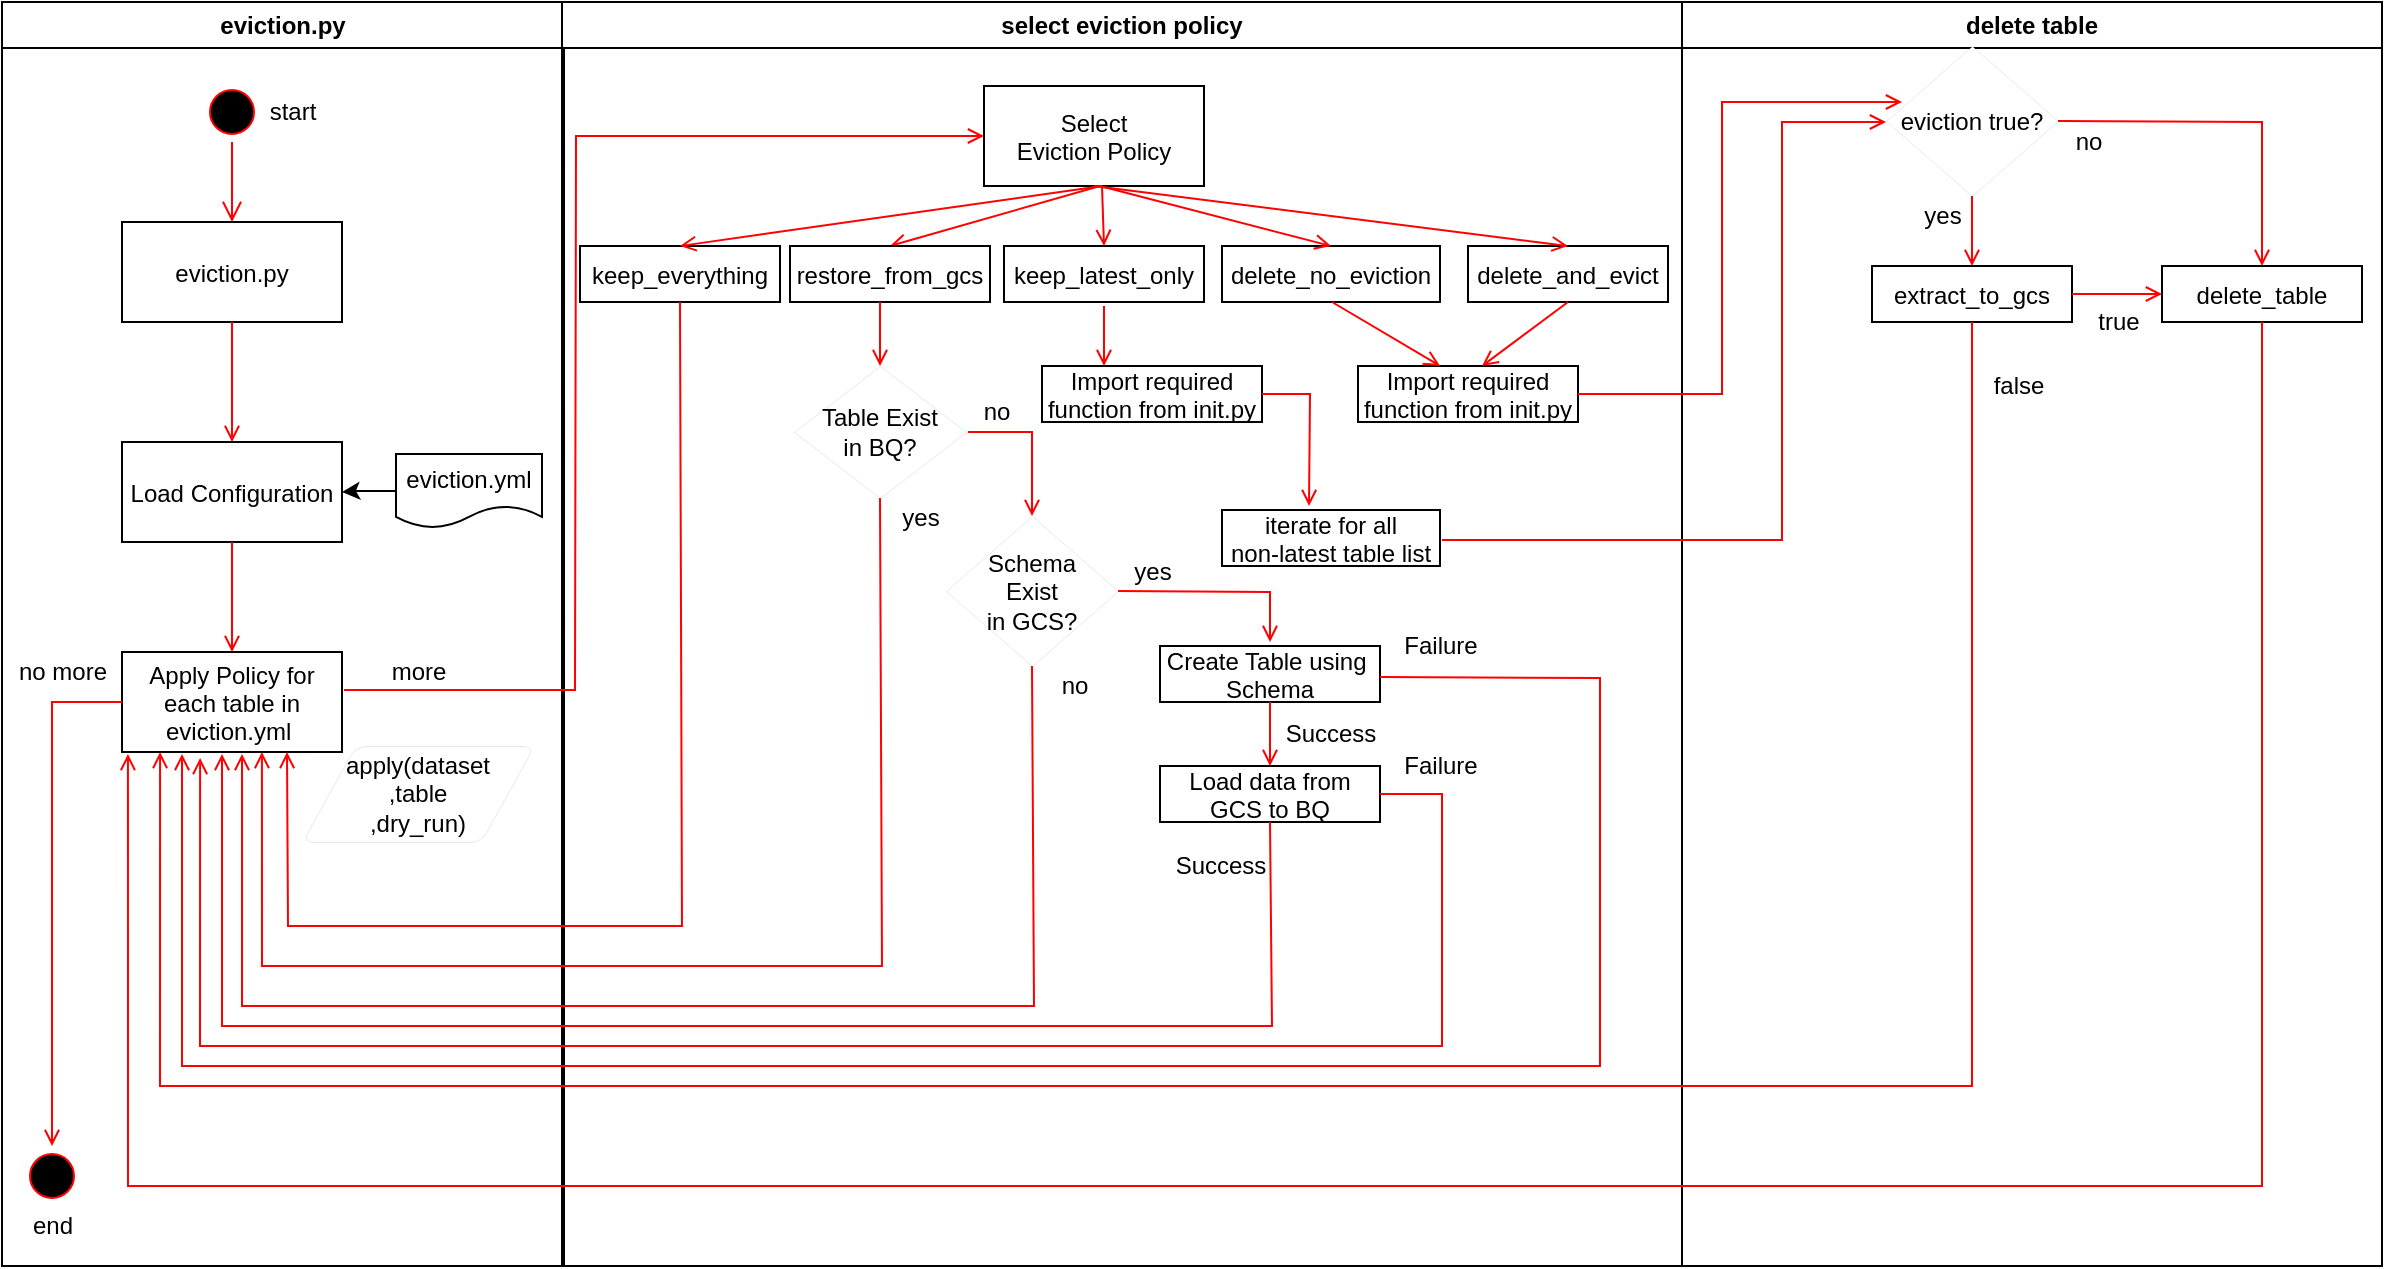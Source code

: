 <mxfile version="12.3.0" type="github" pages="1">
  <diagram name="Page-1" id="e7e014a7-5840-1c2e-5031-d8a46d1fe8dd">
    <mxGraphModel dx="1186" dy="715" grid="1" gridSize="10" guides="1" tooltips="1" connect="1" arrows="1" fold="1" page="1" pageScale="1" pageWidth="1169" pageHeight="826" background="#ffffff" math="0" shadow="0">
      <root>
        <mxCell id="0"/>
        <mxCell id="1" parent="0"/>
        <mxCell id="2" value="eviction.py" style="swimlane;whiteSpace=wrap" parent="1" vertex="1">
          <mxGeometry x="40" y="128" width="281" height="632" as="geometry"/>
        </mxCell>
        <mxCell id="5" value="" style="ellipse;shape=startState;fillColor=#000000;strokeColor=#ff0000;" parent="2" vertex="1">
          <mxGeometry x="100" y="40" width="30" height="30" as="geometry"/>
        </mxCell>
        <mxCell id="6" value="" style="edgeStyle=elbowEdgeStyle;elbow=horizontal;verticalAlign=bottom;endArrow=open;endSize=8;strokeColor=#FF0000;endFill=1;rounded=0" parent="2" source="5" target="7" edge="1">
          <mxGeometry x="100" y="40" as="geometry">
            <mxPoint x="115" y="110" as="targetPoint"/>
          </mxGeometry>
        </mxCell>
        <mxCell id="7" value="eviction.py" style="" parent="2" vertex="1">
          <mxGeometry x="60" y="110" width="110" height="50" as="geometry"/>
        </mxCell>
        <mxCell id="8" value="Load Configuration" style="" parent="2" vertex="1">
          <mxGeometry x="60" y="220" width="110" height="50" as="geometry"/>
        </mxCell>
        <mxCell id="9" value="" style="endArrow=open;strokeColor=#FF0000;endFill=1;rounded=0" parent="2" source="7" target="8" edge="1">
          <mxGeometry relative="1" as="geometry"/>
        </mxCell>
        <mxCell id="10" value="Apply Policy for&#xa; each table in &#xa;eviction.yml " style="" parent="2" vertex="1">
          <mxGeometry x="60" y="325" width="110" height="50" as="geometry"/>
        </mxCell>
        <mxCell id="11" value="" style="endArrow=open;strokeColor=#FF0000;endFill=1;rounded=0" parent="2" source="8" target="10" edge="1">
          <mxGeometry relative="1" as="geometry"/>
        </mxCell>
        <mxCell id="oaagkvBM30d2irfokbAs-44" value="" style="edgeStyle=orthogonalEdgeStyle;rounded=0;orthogonalLoop=1;jettySize=auto;html=1;" edge="1" parent="2" source="oaagkvBM30d2irfokbAs-42" target="8">
          <mxGeometry relative="1" as="geometry"/>
        </mxCell>
        <mxCell id="oaagkvBM30d2irfokbAs-42" value="eviction.yml" style="shape=document;whiteSpace=wrap;html=1;boundedLbl=1;" vertex="1" parent="2">
          <mxGeometry x="197" y="226" width="73" height="37" as="geometry"/>
        </mxCell>
        <mxCell id="oaagkvBM30d2irfokbAs-49" value="&lt;div&gt;apply(dataset&lt;/div&gt;&lt;div&gt;,table&lt;/div&gt;&lt;div&gt;,dry_run)&lt;/div&gt;" style="shape=parallelogram;html=1;strokeWidth=0;perimeter=parallelogramPerimeter;whiteSpace=wrap;rounded=1;arcSize=12;size=0.23;" vertex="1" parent="2">
          <mxGeometry x="150" y="372" width="116" height="48" as="geometry"/>
        </mxCell>
        <mxCell id="oaagkvBM30d2irfokbAs-172" value="more" style="text;html=1;align=center;verticalAlign=middle;resizable=0;points=[];;autosize=1;" vertex="1" parent="2">
          <mxGeometry x="188" y="325" width="40" height="20" as="geometry"/>
        </mxCell>
        <mxCell id="oaagkvBM30d2irfokbAs-173" value="" style="ellipse;shape=startState;fillColor=#000000;strokeColor=#ff0000;" vertex="1" parent="2">
          <mxGeometry x="10" y="572" width="30" height="30" as="geometry"/>
        </mxCell>
        <mxCell id="oaagkvBM30d2irfokbAs-174" value="" style="endArrow=open;strokeColor=#FF0000;endFill=1;rounded=0;entryX=0.5;entryY=0;entryDx=0;entryDy=0;exitX=0;exitY=0.5;exitDx=0;exitDy=0;" edge="1" parent="2" source="10" target="oaagkvBM30d2irfokbAs-173">
          <mxGeometry relative="1" as="geometry">
            <mxPoint x="125" y="170" as="sourcePoint"/>
            <mxPoint x="125" y="230" as="targetPoint"/>
            <Array as="points">
              <mxPoint x="25" y="350"/>
            </Array>
          </mxGeometry>
        </mxCell>
        <mxCell id="oaagkvBM30d2irfokbAs-175" value="no more" style="text;html=1;align=center;verticalAlign=middle;resizable=0;points=[];;autosize=1;" vertex="1" parent="2">
          <mxGeometry y="325" width="60" height="20" as="geometry"/>
        </mxCell>
        <mxCell id="oaagkvBM30d2irfokbAs-178" value="start" style="text;html=1;align=center;verticalAlign=middle;resizable=0;points=[];;autosize=1;" vertex="1" parent="2">
          <mxGeometry x="125" y="45" width="40" height="20" as="geometry"/>
        </mxCell>
        <mxCell id="oaagkvBM30d2irfokbAs-179" value="end" style="text;html=1;align=center;verticalAlign=middle;resizable=0;points=[];;autosize=1;" vertex="1" parent="2">
          <mxGeometry x="5" y="602" width="40" height="20" as="geometry"/>
        </mxCell>
        <mxCell id="3" value="select eviction policy" style="swimlane;whiteSpace=wrap" parent="1" vertex="1">
          <mxGeometry x="320" y="128" width="560" height="632" as="geometry"/>
        </mxCell>
        <mxCell id="15" value="Select&#xa;Eviction Policy" style="" parent="3" vertex="1">
          <mxGeometry x="211" y="42" width="110" height="50" as="geometry"/>
        </mxCell>
        <mxCell id="16" value="delete_and_evict" style="" parent="3" vertex="1">
          <mxGeometry x="453" y="122" width="100" height="28" as="geometry"/>
        </mxCell>
        <mxCell id="17" value="" style="endArrow=open;strokeColor=#FF0000;endFill=1;rounded=0;entryX=0.5;entryY=0;entryDx=0;entryDy=0;" parent="3" target="oaagkvBM30d2irfokbAs-55" edge="1">
          <mxGeometry relative="1" as="geometry">
            <mxPoint x="269" y="92" as="sourcePoint"/>
            <mxPoint x="289" y="112" as="targetPoint"/>
          </mxGeometry>
        </mxCell>
        <mxCell id="oaagkvBM30d2irfokbAs-50" value="delete_no_eviction" style="" vertex="1" parent="3">
          <mxGeometry x="330" y="122" width="109" height="28" as="geometry"/>
        </mxCell>
        <mxCell id="oaagkvBM30d2irfokbAs-51" value="keep_everything" style="" vertex="1" parent="3">
          <mxGeometry x="9" y="122" width="100" height="28" as="geometry"/>
        </mxCell>
        <mxCell id="oaagkvBM30d2irfokbAs-52" value="keep_latest_only" style="" vertex="1" parent="3">
          <mxGeometry x="221" y="122" width="100" height="28" as="geometry"/>
        </mxCell>
        <mxCell id="oaagkvBM30d2irfokbAs-55" value="restore_from_gcs" style="" vertex="1" parent="3">
          <mxGeometry x="114" y="122" width="100" height="28" as="geometry"/>
        </mxCell>
        <mxCell id="oaagkvBM30d2irfokbAs-60" value="" style="endArrow=open;strokeColor=#FF0000;endFill=1;rounded=0;exitX=0.5;exitY=1;exitDx=0;exitDy=0;entryX=0.5;entryY=0;entryDx=0;entryDy=0;" edge="1" parent="3" source="15" target="16">
          <mxGeometry relative="1" as="geometry">
            <mxPoint x="227" y="91.993" as="sourcePoint"/>
            <mxPoint x="389" y="122" as="targetPoint"/>
          </mxGeometry>
        </mxCell>
        <mxCell id="oaagkvBM30d2irfokbAs-61" value="" style="endArrow=open;strokeColor=#FF0000;endFill=1;rounded=0;entryX=0.5;entryY=0;entryDx=0;entryDy=0;" edge="1" parent="3" target="oaagkvBM30d2irfokbAs-50">
          <mxGeometry relative="1" as="geometry">
            <mxPoint x="269" y="92" as="sourcePoint"/>
            <mxPoint x="399" y="132" as="targetPoint"/>
          </mxGeometry>
        </mxCell>
        <mxCell id="oaagkvBM30d2irfokbAs-74" value="Table Exist&lt;br&gt;in BQ?" style="strokeWidth=0;html=1;shape=mxgraph.flowchart.decision;whiteSpace=wrap;rounded=1;fillColor=#ffffff;" vertex="1" parent="3">
          <mxGeometry x="116" y="182" width="86" height="66" as="geometry"/>
        </mxCell>
        <mxCell id="oaagkvBM30d2irfokbAs-75" value="" style="endArrow=open;strokeColor=#FF0000;endFill=1;rounded=0;entryX=0.5;entryY=0;entryDx=0;entryDy=0;exitX=0.45;exitY=1;exitDx=0;exitDy=0;entryPerimeter=0;exitPerimeter=0;" edge="1" parent="3" source="oaagkvBM30d2irfokbAs-55" target="oaagkvBM30d2irfokbAs-74">
          <mxGeometry relative="1" as="geometry">
            <mxPoint x="279" y="102" as="sourcePoint"/>
            <mxPoint x="174" y="132" as="targetPoint"/>
          </mxGeometry>
        </mxCell>
        <mxCell id="oaagkvBM30d2irfokbAs-77" value="" style="endArrow=open;strokeColor=#FF0000;endFill=1;rounded=0;exitX=1;exitY=0.5;exitDx=0;exitDy=0;exitPerimeter=0;entryX=0.5;entryY=0;entryDx=0;entryDy=0;entryPerimeter=0;" edge="1" parent="3" target="oaagkvBM30d2irfokbAs-79">
          <mxGeometry relative="1" as="geometry">
            <mxPoint x="203" y="215" as="sourcePoint"/>
            <mxPoint x="236" y="257" as="targetPoint"/>
            <Array as="points">
              <mxPoint x="235" y="215"/>
            </Array>
          </mxGeometry>
        </mxCell>
        <mxCell id="oaagkvBM30d2irfokbAs-78" value="no" style="text;html=1;align=center;verticalAlign=middle;resizable=0;points=[];;autosize=1;" vertex="1" parent="3">
          <mxGeometry x="202" y="195" width="30" height="20" as="geometry"/>
        </mxCell>
        <mxCell id="oaagkvBM30d2irfokbAs-79" value="Schema&lt;br&gt;Exist&lt;br&gt;in GCS?" style="strokeWidth=0;html=1;shape=mxgraph.flowchart.decision;whiteSpace=wrap;rounded=1;fillColor=#ffffff;" vertex="1" parent="3">
          <mxGeometry x="192" y="257" width="86" height="75" as="geometry"/>
        </mxCell>
        <mxCell id="oaagkvBM30d2irfokbAs-83" value="Create Table using &#xa;Schema" style="" vertex="1" parent="3">
          <mxGeometry x="299" y="322" width="110" height="28" as="geometry"/>
        </mxCell>
        <mxCell id="oaagkvBM30d2irfokbAs-84" value="" style="endArrow=open;strokeColor=#FF0000;endFill=1;rounded=0;exitX=1;exitY=0.5;exitDx=0;exitDy=0;exitPerimeter=0;" edge="1" parent="3" source="oaagkvBM30d2irfokbAs-79">
          <mxGeometry relative="1" as="geometry">
            <mxPoint x="212" y="225" as="sourcePoint"/>
            <mxPoint x="354" y="320" as="targetPoint"/>
            <Array as="points">
              <mxPoint x="354" y="295"/>
            </Array>
          </mxGeometry>
        </mxCell>
        <mxCell id="oaagkvBM30d2irfokbAs-85" value="Load data from &#xa;GCS to BQ" style="" vertex="1" parent="3">
          <mxGeometry x="299" y="382" width="110" height="28" as="geometry"/>
        </mxCell>
        <mxCell id="oaagkvBM30d2irfokbAs-86" value="" style="endArrow=open;strokeColor=#FF0000;endFill=1;rounded=0;exitX=0.5;exitY=1;exitDx=0;exitDy=0;" edge="1" parent="3" source="oaagkvBM30d2irfokbAs-83" target="oaagkvBM30d2irfokbAs-85">
          <mxGeometry relative="1" as="geometry">
            <mxPoint x="202" y="410" as="sourcePoint"/>
            <mxPoint x="317.5" y="440" as="targetPoint"/>
          </mxGeometry>
        </mxCell>
        <mxCell id="oaagkvBM30d2irfokbAs-87" value="" style="endArrow=open;strokeColor=#FF0000;endFill=1;rounded=0;exitX=1;exitY=0.5;exitDx=0;exitDy=0;exitPerimeter=0;" edge="1" parent="3">
          <mxGeometry relative="1" as="geometry">
            <mxPoint x="409" y="337.5" as="sourcePoint"/>
            <mxPoint x="-190" y="376" as="targetPoint"/>
            <Array as="points">
              <mxPoint x="519" y="338"/>
              <mxPoint x="519" y="532"/>
              <mxPoint x="-190" y="532"/>
            </Array>
          </mxGeometry>
        </mxCell>
        <mxCell id="oaagkvBM30d2irfokbAs-90" value="Failure" style="text;html=1;align=center;verticalAlign=middle;resizable=0;points=[];;autosize=1;" vertex="1" parent="3">
          <mxGeometry x="414" y="312" width="50" height="20" as="geometry"/>
        </mxCell>
        <mxCell id="oaagkvBM30d2irfokbAs-91" value="Failure" style="text;html=1;align=center;verticalAlign=middle;resizable=0;points=[];;autosize=1;" vertex="1" parent="3">
          <mxGeometry x="414" y="372" width="50" height="20" as="geometry"/>
        </mxCell>
        <mxCell id="oaagkvBM30d2irfokbAs-92" value="Success" style="text;html=1;align=center;verticalAlign=middle;resizable=0;points=[];;autosize=1;" vertex="1" parent="3">
          <mxGeometry x="354" y="356" width="60" height="20" as="geometry"/>
        </mxCell>
        <mxCell id="oaagkvBM30d2irfokbAs-93" value="Success" style="text;html=1;align=center;verticalAlign=middle;resizable=0;points=[];;autosize=1;" vertex="1" parent="3">
          <mxGeometry x="299" y="422" width="60" height="20" as="geometry"/>
        </mxCell>
        <mxCell id="oaagkvBM30d2irfokbAs-95" value="yes" style="text;html=1;align=center;verticalAlign=middle;resizable=0;points=[];;autosize=1;" vertex="1" parent="3">
          <mxGeometry x="280" y="274.5" width="30" height="20" as="geometry"/>
        </mxCell>
        <mxCell id="oaagkvBM30d2irfokbAs-96" value="no" style="text;html=1;align=center;verticalAlign=middle;resizable=0;points=[];;autosize=1;" vertex="1" parent="3">
          <mxGeometry x="241" y="332" width="30" height="20" as="geometry"/>
        </mxCell>
        <mxCell id="oaagkvBM30d2irfokbAs-100" value="yes" style="text;html=1;align=center;verticalAlign=middle;resizable=0;points=[];;autosize=1;" vertex="1" parent="3">
          <mxGeometry x="164" y="248" width="30" height="20" as="geometry"/>
        </mxCell>
        <mxCell id="oaagkvBM30d2irfokbAs-133" value="iterate for all &#xa;non-latest table list" style="" vertex="1" parent="3">
          <mxGeometry x="330" y="254" width="109" height="28" as="geometry"/>
        </mxCell>
        <mxCell id="oaagkvBM30d2irfokbAs-137" value="Import required&#xa;function from init.py" style="" vertex="1" parent="3">
          <mxGeometry x="398" y="182" width="110" height="28" as="geometry"/>
        </mxCell>
        <mxCell id="oaagkvBM30d2irfokbAs-146" value="" style="endArrow=open;strokeColor=#FF0000;endFill=1;rounded=0;entryX=0.373;entryY=0;entryDx=0;entryDy=0;entryPerimeter=0;" edge="1" parent="3" target="oaagkvBM30d2irfokbAs-137">
          <mxGeometry relative="1" as="geometry">
            <mxPoint x="385" y="150" as="sourcePoint"/>
            <mxPoint x="385" y="182" as="targetPoint"/>
          </mxGeometry>
        </mxCell>
        <mxCell id="oaagkvBM30d2irfokbAs-151" value="Import required&#xa;function from init.py" style="" vertex="1" parent="3">
          <mxGeometry x="240" y="182" width="110" height="28" as="geometry"/>
        </mxCell>
        <mxCell id="oaagkvBM30d2irfokbAs-155" value="" style="endArrow=open;strokeColor=#FF0000;endFill=1;rounded=0;exitX=1;exitY=0.5;exitDx=0;exitDy=0;" edge="1" parent="3" source="oaagkvBM30d2irfokbAs-151">
          <mxGeometry relative="1" as="geometry">
            <mxPoint x="374" y="192" as="sourcePoint"/>
            <mxPoint x="373.5" y="252" as="targetPoint"/>
            <Array as="points">
              <mxPoint x="374" y="196"/>
            </Array>
          </mxGeometry>
        </mxCell>
        <mxCell id="4" value="delete table" style="swimlane;whiteSpace=wrap" parent="1" vertex="1">
          <mxGeometry x="880" y="128" width="350" height="632" as="geometry"/>
        </mxCell>
        <mxCell id="oaagkvBM30d2irfokbAs-156" value="eviction true?" style="strokeWidth=0;html=1;shape=mxgraph.flowchart.decision;whiteSpace=wrap;rounded=1;fillColor=#ffffff;" vertex="1" parent="4">
          <mxGeometry x="102" y="22" width="86" height="75" as="geometry"/>
        </mxCell>
        <mxCell id="oaagkvBM30d2irfokbAs-159" value="extract_to_gcs" style="" vertex="1" parent="4">
          <mxGeometry x="95" y="132" width="100" height="28" as="geometry"/>
        </mxCell>
        <mxCell id="oaagkvBM30d2irfokbAs-160" value="" style="endArrow=open;strokeColor=#FF0000;endFill=1;rounded=0;exitX=0.5;exitY=1;exitDx=0;exitDy=0;exitPerimeter=0;entryX=0.5;entryY=0;entryDx=0;entryDy=0;" edge="1" parent="4" source="oaagkvBM30d2irfokbAs-156" target="oaagkvBM30d2irfokbAs-159">
          <mxGeometry relative="1" as="geometry">
            <mxPoint x="-280" y="102" as="sourcePoint"/>
            <mxPoint x="-279" y="132" as="targetPoint"/>
          </mxGeometry>
        </mxCell>
        <mxCell id="oaagkvBM30d2irfokbAs-161" value="yes" style="text;html=1;align=center;verticalAlign=middle;resizable=0;points=[];;autosize=1;" vertex="1" parent="4">
          <mxGeometry x="115" y="97" width="30" height="20" as="geometry"/>
        </mxCell>
        <mxCell id="oaagkvBM30d2irfokbAs-162" value="delete_table" style="" vertex="1" parent="4">
          <mxGeometry x="240" y="132" width="100" height="28" as="geometry"/>
        </mxCell>
        <mxCell id="oaagkvBM30d2irfokbAs-163" value="" style="endArrow=open;strokeColor=#FF0000;endFill=1;rounded=0;exitX=1;exitY=0.5;exitDx=0;exitDy=0;exitPerimeter=0;entryX=0.5;entryY=0;entryDx=0;entryDy=0;" edge="1" parent="4" source="oaagkvBM30d2irfokbAs-156" target="oaagkvBM30d2irfokbAs-162">
          <mxGeometry relative="1" as="geometry">
            <mxPoint x="155" y="107" as="sourcePoint"/>
            <mxPoint x="155" y="142" as="targetPoint"/>
            <Array as="points">
              <mxPoint x="290" y="60"/>
            </Array>
          </mxGeometry>
        </mxCell>
        <mxCell id="oaagkvBM30d2irfokbAs-164" value="" style="endArrow=open;strokeColor=#FF0000;endFill=1;rounded=0;exitX=1;exitY=0.5;exitDx=0;exitDy=0;entryX=0;entryY=0.5;entryDx=0;entryDy=0;" edge="1" parent="4" source="oaagkvBM30d2irfokbAs-159" target="oaagkvBM30d2irfokbAs-162">
          <mxGeometry relative="1" as="geometry">
            <mxPoint x="155" y="107" as="sourcePoint"/>
            <mxPoint x="155" y="142" as="targetPoint"/>
          </mxGeometry>
        </mxCell>
        <mxCell id="oaagkvBM30d2irfokbAs-165" value="no" style="text;html=1;align=center;verticalAlign=middle;resizable=0;points=[];;autosize=1;" vertex="1" parent="4">
          <mxGeometry x="188" y="59.5" width="30" height="20" as="geometry"/>
        </mxCell>
        <mxCell id="oaagkvBM30d2irfokbAs-166" value="true" style="text;html=1;align=center;verticalAlign=middle;resizable=0;points=[];;autosize=1;" vertex="1" parent="4">
          <mxGeometry x="198" y="150" width="40" height="20" as="geometry"/>
        </mxCell>
        <mxCell id="oaagkvBM30d2irfokbAs-169" value="false" style="text;html=1;align=center;verticalAlign=middle;resizable=0;points=[];;autosize=1;" vertex="1" parent="4">
          <mxGeometry x="148" y="182" width="40" height="20" as="geometry"/>
        </mxCell>
        <mxCell id="oaagkvBM30d2irfokbAs-171" value="" style="endArrow=open;strokeColor=#FF0000;endFill=1;rounded=0;exitX=0.5;exitY=1;exitDx=0;exitDy=0;entryX=0.027;entryY=1.02;entryDx=0;entryDy=0;entryPerimeter=0;" edge="1" parent="4" target="10">
          <mxGeometry relative="1" as="geometry">
            <mxPoint x="290" y="160" as="sourcePoint"/>
            <mxPoint x="-760" y="376" as="targetPoint"/>
            <Array as="points">
              <mxPoint x="290" y="592"/>
              <mxPoint x="-777" y="592"/>
            </Array>
          </mxGeometry>
        </mxCell>
        <mxCell id="20" value="" style="endArrow=open;strokeColor=#FF0000;endFill=1;rounded=0;entryX=0;entryY=0.5;entryDx=0;entryDy=0;" parent="1" target="15" edge="1">
          <mxGeometry relative="1" as="geometry">
            <mxPoint x="211" y="472" as="sourcePoint"/>
            <mxPoint x="530" y="189" as="targetPoint"/>
            <Array as="points">
              <mxPoint x="326.5" y="472"/>
              <mxPoint x="327" y="195"/>
            </Array>
          </mxGeometry>
        </mxCell>
        <mxCell id="oaagkvBM30d2irfokbAs-54" value="&lt;span style=&quot;color: rgba(0 , 0 , 0 , 0) ; font-family: monospace ; font-size: 0px&quot;&gt;%3CmxGraphModel%3E%3Croot%3E%3CmxCell%20id%3D%220%22%2F%3E%3CmxCell%20id%3D%221%22%20parent%3D%220%22%2F%3E%3CmxCell%20id%3D%222%22%20value%3D%22%22%20style%3D%22endArrow%3Dopen%3BstrokeColor%3D%23FF0000%3BendFill%3D1%3Brounded%3D0%22%20edge%3D%221%22%20parent%3D%221%22%3E%3CmxGeometry%20relative%3D%221%22%20as%3D%22geometry%22%3E%3CmxPoint%20x%3D%22702.039%22%20y%3D%22268%22%20as%3D%22sourcePoint%22%2F%3E%3CmxPoint%20x%3D%22450.5%22%20y%3D%22479.916%22%20as%3D%22targetPoint%22%2F%3E%3CArray%20as%3D%22points%22%3E%3CmxPoint%20x%3D%22740%22%20y%3D%22490%22%2F%3E%3C%2FArray%3E%3C%2FmxGeometry%3E%3C%2FmxCell%3E%3C%2Froot%3E%3C%2FmxGraphModel%3E&lt;/span&gt;&lt;span style=&quot;color: rgba(0 , 0 , 0 , 0) ; font-family: monospace ; font-size: 0px&quot;&gt;%3CmxGraphModel%3E%3Croot%3E%3CmxCell%20id%3D%220%22%2F%3E%3CmxCell%20id%3D%221%22%20parent%3D%220%22%2F%3E%3CmxCell%20id%3D%222%22%20value%3D%22%22%20style%3D%22endArrow%3Dopen%3BstrokeColor%3D%23FF0000%3BendFill%3D1%3Brounded%3D0%22%20edge%3D%221%22%20parent%3D%221%22%3E%3CmxGeometry%20relative%3D%221%22%20as%3D%22geometry%22%3E%3CmxPoint%20x%3D%22702.039%22%20y%3D%22268%22%20as%3D%22sourcePoint%22%2F%3E%3CmxPoint%20x%3D%22450.5%22%20y%3D%22479.916%22%20as%3D%22targetPoint%22%2F%3E%3CArray%20as%3D%22points%22%3E%3CmxPoint%20x%3D%22740%22%20y%3D%22490%22%2F%3E%3C%2FArray%3E%3C%2FmxGeometry%3E%3C%2FmxCell%3E%3C%2Froot%3E%3C%2FmxGraphModel%3E&lt;/span&gt;" style="text;html=1;align=center;verticalAlign=middle;resizable=0;points=[];;autosize=1;" vertex="1" parent="1">
          <mxGeometry x="898" y="371" width="20" height="20" as="geometry"/>
        </mxCell>
        <mxCell id="oaagkvBM30d2irfokbAs-62" value="" style="endArrow=open;strokeColor=#FF0000;endFill=1;rounded=0;entryX=0.5;entryY=0;entryDx=0;entryDy=0;" edge="1" parent="1" target="oaagkvBM30d2irfokbAs-51">
          <mxGeometry relative="1" as="geometry">
            <mxPoint x="590" y="220" as="sourcePoint"/>
            <mxPoint x="611.5" y="260" as="targetPoint"/>
          </mxGeometry>
        </mxCell>
        <mxCell id="oaagkvBM30d2irfokbAs-63" value="" style="endArrow=open;strokeColor=#FF0000;endFill=1;rounded=0;entryX=0.5;entryY=0;entryDx=0;entryDy=0;" edge="1" parent="1" target="oaagkvBM30d2irfokbAs-52">
          <mxGeometry relative="1" as="geometry">
            <mxPoint x="590" y="220" as="sourcePoint"/>
            <mxPoint x="501" y="260" as="targetPoint"/>
          </mxGeometry>
        </mxCell>
        <mxCell id="oaagkvBM30d2irfokbAs-97" value="" style="endArrow=open;strokeColor=#FF0000;endFill=1;rounded=0;exitX=0.5;exitY=1;exitDx=0;exitDy=0;exitPerimeter=0;" edge="1" parent="1" source="oaagkvBM30d2irfokbAs-79">
          <mxGeometry relative="1" as="geometry">
            <mxPoint x="740" y="475.5" as="sourcePoint"/>
            <mxPoint x="160" y="504" as="targetPoint"/>
            <Array as="points">
              <mxPoint x="556" y="630"/>
              <mxPoint x="160" y="630"/>
            </Array>
          </mxGeometry>
        </mxCell>
        <mxCell id="oaagkvBM30d2irfokbAs-82" value="" style="endArrow=open;strokeColor=#FF0000;endFill=1;rounded=0;exitX=0.5;exitY=1;exitDx=0;exitDy=0;entryX=0.75;entryY=1;entryDx=0;entryDy=0;" edge="1" parent="1" source="oaagkvBM30d2irfokbAs-51" target="10">
          <mxGeometry relative="1" as="geometry">
            <mxPoint x="490" y="288" as="sourcePoint"/>
            <mxPoint x="150" y="510" as="targetPoint"/>
            <Array as="points">
              <mxPoint x="380" y="590"/>
              <mxPoint x="183" y="590"/>
            </Array>
          </mxGeometry>
        </mxCell>
        <mxCell id="oaagkvBM30d2irfokbAs-98" value="" style="endArrow=open;strokeColor=#FF0000;endFill=1;rounded=0;exitX=0.5;exitY=1;exitDx=0;exitDy=0;exitPerimeter=0;entryX=0.636;entryY=1;entryDx=0;entryDy=0;entryPerimeter=0;" edge="1" parent="1" source="oaagkvBM30d2irfokbAs-74" target="10">
          <mxGeometry relative="1" as="geometry">
            <mxPoint x="480" y="380" as="sourcePoint"/>
            <mxPoint x="173" y="510" as="targetPoint"/>
            <Array as="points">
              <mxPoint x="480" y="610"/>
              <mxPoint x="170" y="610"/>
            </Array>
          </mxGeometry>
        </mxCell>
        <mxCell id="oaagkvBM30d2irfokbAs-94" value="" style="endArrow=open;strokeColor=#FF0000;endFill=1;rounded=0;exitX=0.5;exitY=1;exitDx=0;exitDy=0;" edge="1" parent="1" source="oaagkvBM30d2irfokbAs-85">
          <mxGeometry relative="1" as="geometry">
            <mxPoint x="740" y="475.5" as="sourcePoint"/>
            <mxPoint x="150" y="504" as="targetPoint"/>
            <Array as="points">
              <mxPoint x="675" y="640"/>
              <mxPoint x="150" y="640"/>
            </Array>
          </mxGeometry>
        </mxCell>
        <mxCell id="oaagkvBM30d2irfokbAs-136" value="" style="endArrow=open;strokeColor=#FF0000;endFill=1;rounded=0;" edge="1" parent="1">
          <mxGeometry relative="1" as="geometry">
            <mxPoint x="760" y="397" as="sourcePoint"/>
            <mxPoint x="982" y="188" as="targetPoint"/>
            <Array as="points">
              <mxPoint x="930" y="397"/>
              <mxPoint x="930" y="188"/>
            </Array>
          </mxGeometry>
        </mxCell>
        <mxCell id="oaagkvBM30d2irfokbAs-149" value="" style="endArrow=open;strokeColor=#FF0000;endFill=1;rounded=0;exitX=1;exitY=0.5;exitDx=0;exitDy=0;" edge="1" parent="1" source="oaagkvBM30d2irfokbAs-137">
          <mxGeometry relative="1" as="geometry">
            <mxPoint x="775.5" y="328" as="sourcePoint"/>
            <mxPoint x="990" y="178" as="targetPoint"/>
            <Array as="points">
              <mxPoint x="900" y="324"/>
              <mxPoint x="900" y="178"/>
            </Array>
          </mxGeometry>
        </mxCell>
        <mxCell id="oaagkvBM30d2irfokbAs-152" value="" style="endArrow=open;strokeColor=#FF0000;endFill=1;rounded=0;exitX=0.5;exitY=1;exitDx=0;exitDy=0;" edge="1" parent="1" source="16">
          <mxGeometry relative="1" as="geometry">
            <mxPoint x="715" y="288" as="sourcePoint"/>
            <mxPoint x="780" y="310" as="targetPoint"/>
          </mxGeometry>
        </mxCell>
        <mxCell id="oaagkvBM30d2irfokbAs-154" value="" style="endArrow=open;strokeColor=#FF0000;endFill=1;rounded=0;" edge="1" parent="1">
          <mxGeometry relative="1" as="geometry">
            <mxPoint x="591" y="280" as="sourcePoint"/>
            <mxPoint x="591" y="310" as="targetPoint"/>
          </mxGeometry>
        </mxCell>
        <mxCell id="oaagkvBM30d2irfokbAs-170" value="" style="endArrow=open;strokeColor=#FF0000;endFill=1;rounded=0;exitX=0.5;exitY=1;exitDx=0;exitDy=0;entryX=0.173;entryY=1;entryDx=0;entryDy=0;entryPerimeter=0;" edge="1" parent="1" source="oaagkvBM30d2irfokbAs-159" target="10">
          <mxGeometry relative="1" as="geometry">
            <mxPoint x="1035" y="235" as="sourcePoint"/>
            <mxPoint x="110" y="504" as="targetPoint"/>
            <Array as="points">
              <mxPoint x="1025" y="670"/>
              <mxPoint x="119" y="670"/>
            </Array>
          </mxGeometry>
        </mxCell>
        <mxCell id="oaagkvBM30d2irfokbAs-88" value="" style="endArrow=open;strokeColor=#FF0000;endFill=1;rounded=0;entryX=0.355;entryY=1.06;entryDx=0;entryDy=0;entryPerimeter=0;exitX=1;exitY=0.5;exitDx=0;exitDy=0;" edge="1" parent="1" source="oaagkvBM30d2irfokbAs-85" target="10">
          <mxGeometry relative="1" as="geometry">
            <mxPoint x="770" y="650" as="sourcePoint"/>
            <mxPoint x="130" y="512" as="targetPoint"/>
            <Array as="points">
              <mxPoint x="760" y="524"/>
              <mxPoint x="760" y="650"/>
              <mxPoint x="139" y="650"/>
            </Array>
          </mxGeometry>
        </mxCell>
      </root>
    </mxGraphModel>
  </diagram>
</mxfile>
